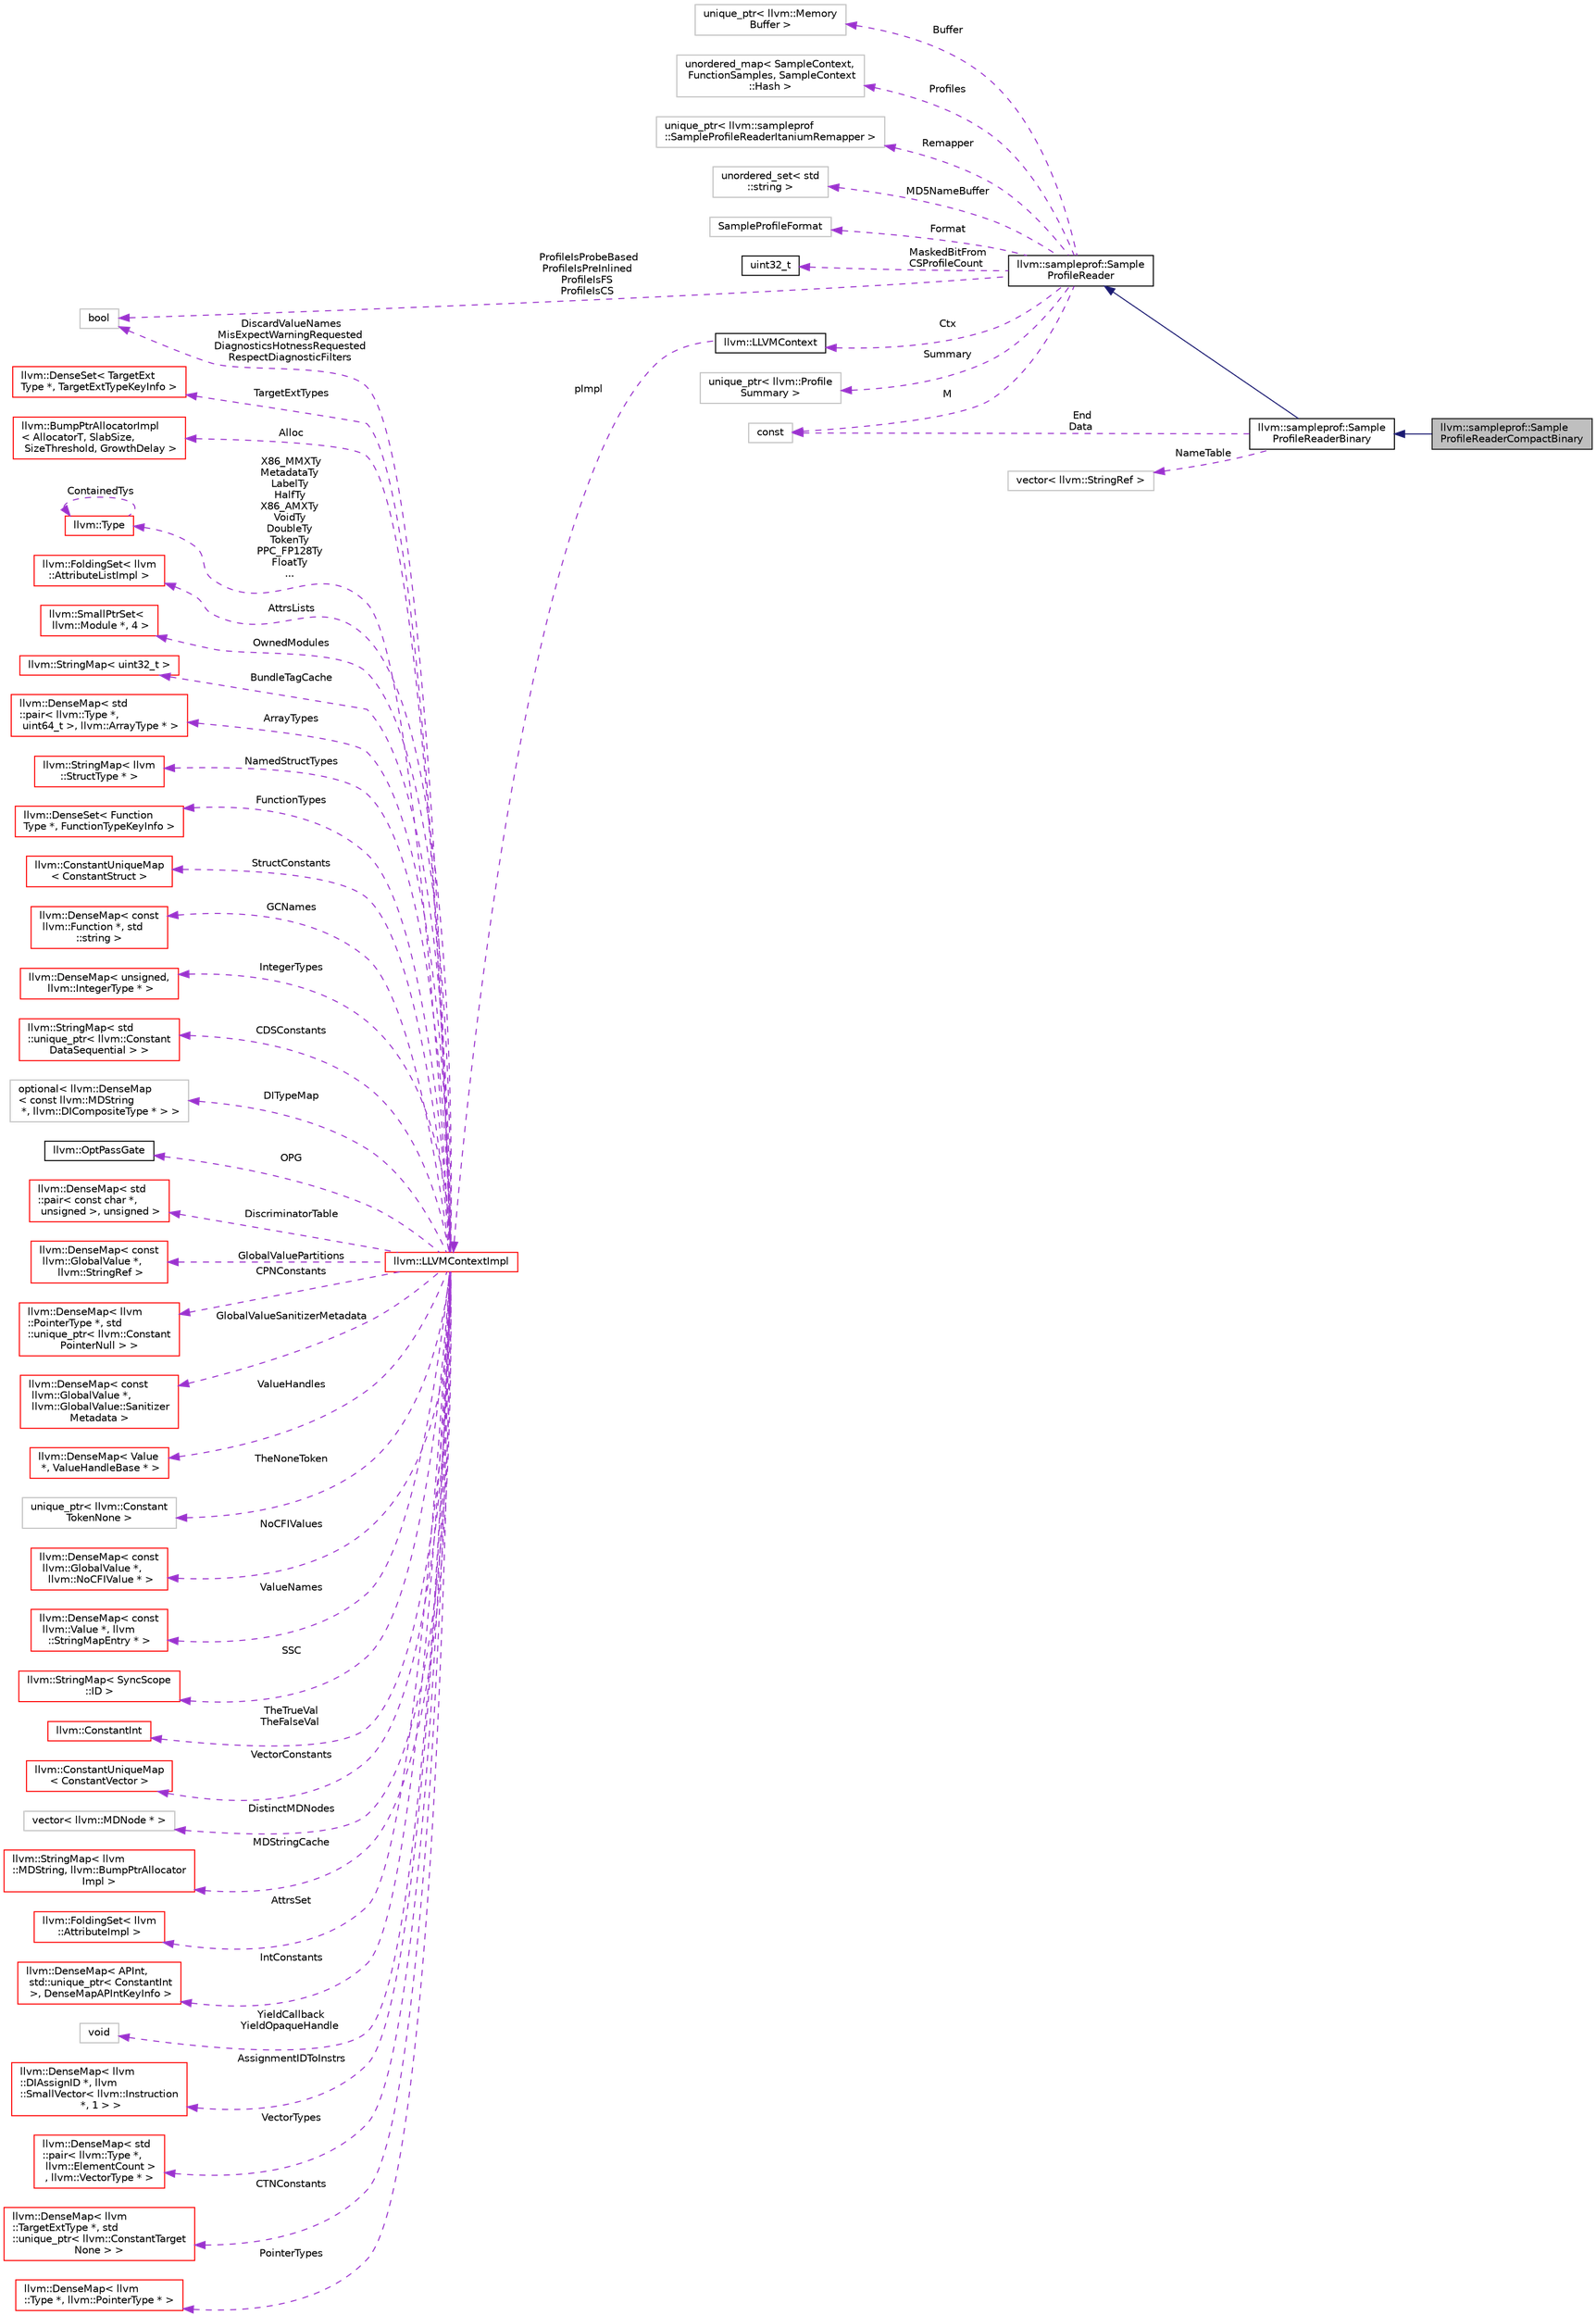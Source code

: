 digraph "llvm::sampleprof::SampleProfileReaderCompactBinary"
{
 // LATEX_PDF_SIZE
  bgcolor="transparent";
  edge [fontname="Helvetica",fontsize="10",labelfontname="Helvetica",labelfontsize="10"];
  node [fontname="Helvetica",fontsize="10",shape=record];
  rankdir="LR";
  Node1 [label="llvm::sampleprof::Sample\lProfileReaderCompactBinary",height=0.2,width=0.4,color="black", fillcolor="grey75", style="filled", fontcolor="black",tooltip=" "];
  Node2 -> Node1 [dir="back",color="midnightblue",fontsize="10",style="solid",fontname="Helvetica"];
  Node2 [label="llvm::sampleprof::Sample\lProfileReaderBinary",height=0.2,width=0.4,color="black",URL="$classllvm_1_1sampleprof_1_1SampleProfileReaderBinary.html",tooltip=" "];
  Node3 -> Node2 [dir="back",color="midnightblue",fontsize="10",style="solid",fontname="Helvetica"];
  Node3 [label="llvm::sampleprof::Sample\lProfileReader",height=0.2,width=0.4,color="black",URL="$classllvm_1_1sampleprof_1_1SampleProfileReader.html",tooltip="Sample-based profile reader."];
  Node4 -> Node3 [dir="back",color="darkorchid3",fontsize="10",style="dashed",label=" Profiles" ,fontname="Helvetica"];
  Node4 [label="unordered_map\< SampleContext,\l FunctionSamples, SampleContext\l::Hash \>",height=0.2,width=0.4,color="grey75",tooltip=" "];
  Node5 -> Node3 [dir="back",color="darkorchid3",fontsize="10",style="dashed",label=" Remapper" ,fontname="Helvetica"];
  Node5 [label="unique_ptr\< llvm::sampleprof\l::SampleProfileReaderItaniumRemapper \>",height=0.2,width=0.4,color="grey75",tooltip=" "];
  Node6 -> Node3 [dir="back",color="darkorchid3",fontsize="10",style="dashed",label=" MD5NameBuffer" ,fontname="Helvetica"];
  Node6 [label="unordered_set\< std\l::string \>",height=0.2,width=0.4,color="grey75",tooltip=" "];
  Node7 -> Node3 [dir="back",color="darkorchid3",fontsize="10",style="dashed",label=" Format" ,fontname="Helvetica"];
  Node7 [label="SampleProfileFormat",height=0.2,width=0.4,color="grey75",tooltip=" "];
  Node8 -> Node3 [dir="back",color="darkorchid3",fontsize="10",style="dashed",label=" MaskedBitFrom\nCSProfileCount" ,fontname="Helvetica"];
  Node8 [label="uint32_t",height=0.2,width=0.4,color="black",URL="$classuint32__t.html",tooltip=" "];
  Node9 -> Node3 [dir="back",color="darkorchid3",fontsize="10",style="dashed",label=" ProfileIsProbeBased\nProfileIsPreInlined\nProfileIsFS\nProfileIsCS" ,fontname="Helvetica"];
  Node9 [label="bool",height=0.2,width=0.4,color="grey75",tooltip=" "];
  Node10 -> Node3 [dir="back",color="darkorchid3",fontsize="10",style="dashed",label=" Ctx" ,fontname="Helvetica"];
  Node10 [label="llvm::LLVMContext",height=0.2,width=0.4,color="black",URL="$classllvm_1_1LLVMContext.html",tooltip="This is an important class for using LLVM in a threaded context."];
  Node11 -> Node10 [dir="back",color="darkorchid3",fontsize="10",style="dashed",label=" pImpl" ,fontname="Helvetica"];
  Node11 [label="llvm::LLVMContextImpl",height=0.2,width=0.4,color="red",URL="$classllvm_1_1LLVMContextImpl.html",tooltip=" "];
  Node12 -> Node11 [dir="back",color="darkorchid3",fontsize="10",style="dashed",label=" Alloc" ,fontname="Helvetica"];
  Node12 [label="llvm::BumpPtrAllocatorImpl\l\< AllocatorT, SlabSize,\l SizeThreshold, GrowthDelay \>",height=0.2,width=0.4,color="red",URL="$classllvm_1_1BumpPtrAllocatorImpl.html",tooltip="Allocate memory in an ever growing pool, as if by bump-pointer."];
  Node20 -> Node11 [dir="back",color="darkorchid3",fontsize="10",style="dashed",label=" X86_MMXTy\nMetadataTy\nLabelTy\nHalfTy\nX86_AMXTy\nVoidTy\nDoubleTy\nTokenTy\nPPC_FP128Ty\nFloatTy\n..." ,fontname="Helvetica"];
  Node20 [label="llvm::Type",height=0.2,width=0.4,color="red",URL="$classllvm_1_1Type.html",tooltip="The instances of the Type class are immutable: once they are created, they are never changed."];
  Node20 -> Node20 [dir="back",color="darkorchid3",fontsize="10",style="dashed",label=" ContainedTys" ,fontname="Helvetica"];
  Node22 -> Node11 [dir="back",color="darkorchid3",fontsize="10",style="dashed",label=" AttrsLists" ,fontname="Helvetica"];
  Node22 [label="llvm::FoldingSet\< llvm\l::AttributeListImpl \>",height=0.2,width=0.4,color="red",URL="$classllvm_1_1FoldingSet.html",tooltip=" "];
  Node29 -> Node11 [dir="back",color="darkorchid3",fontsize="10",style="dashed",label=" OwnedModules" ,fontname="Helvetica"];
  Node29 [label="llvm::SmallPtrSet\<\l llvm::Module *, 4 \>",height=0.2,width=0.4,color="red",URL="$classllvm_1_1SmallPtrSet.html",tooltip=" "];
  Node36 -> Node11 [dir="back",color="darkorchid3",fontsize="10",style="dashed",label=" BundleTagCache" ,fontname="Helvetica"];
  Node36 [label="llvm::StringMap\< uint32_t \>",height=0.2,width=0.4,color="red",URL="$classllvm_1_1StringMap.html",tooltip=" "];
  Node41 -> Node11 [dir="back",color="darkorchid3",fontsize="10",style="dashed",label=" ArrayTypes" ,fontname="Helvetica"];
  Node41 [label="llvm::DenseMap\< std\l::pair\< llvm::Type *,\l uint64_t \>, llvm::ArrayType * \>",height=0.2,width=0.4,color="red",URL="$classllvm_1_1DenseMap.html",tooltip=" "];
  Node46 -> Node11 [dir="back",color="darkorchid3",fontsize="10",style="dashed",label=" NamedStructTypes" ,fontname="Helvetica"];
  Node46 [label="llvm::StringMap\< llvm\l::StructType * \>",height=0.2,width=0.4,color="red",URL="$classllvm_1_1StringMap.html",tooltip=" "];
  Node47 -> Node11 [dir="back",color="darkorchid3",fontsize="10",style="dashed",label=" FunctionTypes" ,fontname="Helvetica"];
  Node47 [label="llvm::DenseSet\< Function\lType *, FunctionTypeKeyInfo \>",height=0.2,width=0.4,color="red",URL="$classllvm_1_1DenseSet.html",tooltip=" "];
  Node52 -> Node11 [dir="back",color="darkorchid3",fontsize="10",style="dashed",label=" StructConstants" ,fontname="Helvetica"];
  Node52 [label="llvm::ConstantUniqueMap\l\< ConstantStruct \>",height=0.2,width=0.4,color="red",URL="$classllvm_1_1ConstantUniqueMap.html",tooltip=" "];
  Node54 -> Node11 [dir="back",color="darkorchid3",fontsize="10",style="dashed",label=" GCNames" ,fontname="Helvetica"];
  Node54 [label="llvm::DenseMap\< const\l llvm::Function *, std\l::string \>",height=0.2,width=0.4,color="red",URL="$classllvm_1_1DenseMap.html",tooltip=" "];
  Node56 -> Node11 [dir="back",color="darkorchid3",fontsize="10",style="dashed",label=" IntegerTypes" ,fontname="Helvetica"];
  Node56 [label="llvm::DenseMap\< unsigned,\l llvm::IntegerType * \>",height=0.2,width=0.4,color="red",URL="$classllvm_1_1DenseMap.html",tooltip=" "];
  Node58 -> Node11 [dir="back",color="darkorchid3",fontsize="10",style="dashed",label=" CDSConstants" ,fontname="Helvetica"];
  Node58 [label="llvm::StringMap\< std\l::unique_ptr\< llvm::Constant\lDataSequential \> \>",height=0.2,width=0.4,color="red",URL="$classllvm_1_1StringMap.html",tooltip=" "];
  Node59 -> Node11 [dir="back",color="darkorchid3",fontsize="10",style="dashed",label=" DITypeMap" ,fontname="Helvetica"];
  Node59 [label="optional\< llvm::DenseMap\l\< const llvm::MDString\l *, llvm::DICompositeType * \> \>",height=0.2,width=0.4,color="grey75",tooltip=" "];
  Node60 -> Node11 [dir="back",color="darkorchid3",fontsize="10",style="dashed",label=" OPG" ,fontname="Helvetica"];
  Node60 [label="llvm::OptPassGate",height=0.2,width=0.4,color="black",URL="$classllvm_1_1OptPassGate.html",tooltip="Extensions to this class implement mechanisms to disable passes and individual optimizations at compi..."];
  Node61 -> Node11 [dir="back",color="darkorchid3",fontsize="10",style="dashed",label=" DiscriminatorTable" ,fontname="Helvetica"];
  Node61 [label="llvm::DenseMap\< std\l::pair\< const char *,\l unsigned \>, unsigned \>",height=0.2,width=0.4,color="red",URL="$classllvm_1_1DenseMap.html",tooltip=" "];
  Node63 -> Node11 [dir="back",color="darkorchid3",fontsize="10",style="dashed",label=" GlobalValuePartitions" ,fontname="Helvetica"];
  Node63 [label="llvm::DenseMap\< const\l llvm::GlobalValue *,\l llvm::StringRef \>",height=0.2,width=0.4,color="red",URL="$classllvm_1_1DenseMap.html",tooltip=" "];
  Node65 -> Node11 [dir="back",color="darkorchid3",fontsize="10",style="dashed",label=" CPNConstants" ,fontname="Helvetica"];
  Node65 [label="llvm::DenseMap\< llvm\l::PointerType *, std\l::unique_ptr\< llvm::Constant\lPointerNull \> \>",height=0.2,width=0.4,color="red",URL="$classllvm_1_1DenseMap.html",tooltip=" "];
  Node67 -> Node11 [dir="back",color="darkorchid3",fontsize="10",style="dashed",label=" GlobalValueSanitizerMetadata" ,fontname="Helvetica"];
  Node67 [label="llvm::DenseMap\< const\l llvm::GlobalValue *,\l llvm::GlobalValue::Sanitizer\lMetadata \>",height=0.2,width=0.4,color="red",URL="$classllvm_1_1DenseMap.html",tooltip=" "];
  Node69 -> Node11 [dir="back",color="darkorchid3",fontsize="10",style="dashed",label=" ValueHandles" ,fontname="Helvetica"];
  Node69 [label="llvm::DenseMap\< Value\l *, ValueHandleBase * \>",height=0.2,width=0.4,color="red",URL="$classllvm_1_1DenseMap.html",tooltip=" "];
  Node71 -> Node11 [dir="back",color="darkorchid3",fontsize="10",style="dashed",label=" TheNoneToken" ,fontname="Helvetica"];
  Node71 [label="unique_ptr\< llvm::Constant\lTokenNone \>",height=0.2,width=0.4,color="grey75",tooltip=" "];
  Node72 -> Node11 [dir="back",color="darkorchid3",fontsize="10",style="dashed",label=" NoCFIValues" ,fontname="Helvetica"];
  Node72 [label="llvm::DenseMap\< const\l llvm::GlobalValue *,\l llvm::NoCFIValue * \>",height=0.2,width=0.4,color="red",URL="$classllvm_1_1DenseMap.html",tooltip=" "];
  Node74 -> Node11 [dir="back",color="darkorchid3",fontsize="10",style="dashed",label=" ValueNames" ,fontname="Helvetica"];
  Node74 [label="llvm::DenseMap\< const\l llvm::Value *, llvm\l::StringMapEntry * \>",height=0.2,width=0.4,color="red",URL="$classllvm_1_1DenseMap.html",tooltip=" "];
  Node76 -> Node11 [dir="back",color="darkorchid3",fontsize="10",style="dashed",label=" SSC" ,fontname="Helvetica"];
  Node76 [label="llvm::StringMap\< SyncScope\l::ID \>",height=0.2,width=0.4,color="red",URL="$classllvm_1_1StringMap.html",tooltip=" "];
  Node77 -> Node11 [dir="back",color="darkorchid3",fontsize="10",style="dashed",label=" TheTrueVal\nTheFalseVal" ,fontname="Helvetica"];
  Node77 [label="llvm::ConstantInt",height=0.2,width=0.4,color="red",URL="$classllvm_1_1ConstantInt.html",tooltip="This is the shared class of boolean and integer constants."];
  Node83 -> Node11 [dir="back",color="darkorchid3",fontsize="10",style="dashed",label=" VectorConstants" ,fontname="Helvetica"];
  Node83 [label="llvm::ConstantUniqueMap\l\< ConstantVector \>",height=0.2,width=0.4,color="red",URL="$classllvm_1_1ConstantUniqueMap.html",tooltip=" "];
  Node84 -> Node11 [dir="back",color="darkorchid3",fontsize="10",style="dashed",label=" DistinctMDNodes" ,fontname="Helvetica"];
  Node84 [label="vector\< llvm::MDNode * \>",height=0.2,width=0.4,color="grey75",tooltip=" "];
  Node85 -> Node11 [dir="back",color="darkorchid3",fontsize="10",style="dashed",label=" MDStringCache" ,fontname="Helvetica"];
  Node85 [label="llvm::StringMap\< llvm\l::MDString, llvm::BumpPtrAllocator\lImpl \>",height=0.2,width=0.4,color="red",URL="$classllvm_1_1StringMap.html",tooltip=" "];
  Node87 -> Node11 [dir="back",color="darkorchid3",fontsize="10",style="dashed",label=" AttrsSet" ,fontname="Helvetica"];
  Node87 [label="llvm::FoldingSet\< llvm\l::AttributeImpl \>",height=0.2,width=0.4,color="red",URL="$classllvm_1_1FoldingSet.html",tooltip=" "];
  Node89 -> Node11 [dir="back",color="darkorchid3",fontsize="10",style="dashed",label=" IntConstants" ,fontname="Helvetica"];
  Node89 [label="llvm::DenseMap\< APInt,\l std::unique_ptr\< ConstantInt\l \>, DenseMapAPIntKeyInfo \>",height=0.2,width=0.4,color="red",URL="$classllvm_1_1DenseMap.html",tooltip=" "];
  Node25 -> Node11 [dir="back",color="darkorchid3",fontsize="10",style="dashed",label=" YieldCallback\nYieldOpaqueHandle" ,fontname="Helvetica"];
  Node25 [label="void",height=0.2,width=0.4,color="grey75",tooltip=" "];
  Node91 -> Node11 [dir="back",color="darkorchid3",fontsize="10",style="dashed",label=" AssignmentIDToInstrs" ,fontname="Helvetica"];
  Node91 [label="llvm::DenseMap\< llvm\l::DIAssignID *, llvm\l::SmallVector\< llvm::Instruction\l *, 1 \> \>",height=0.2,width=0.4,color="red",URL="$classllvm_1_1DenseMap.html",tooltip=" "];
  Node93 -> Node11 [dir="back",color="darkorchid3",fontsize="10",style="dashed",label=" VectorTypes" ,fontname="Helvetica"];
  Node93 [label="llvm::DenseMap\< std\l::pair\< llvm::Type *,\l llvm::ElementCount \>\l, llvm::VectorType * \>",height=0.2,width=0.4,color="red",URL="$classllvm_1_1DenseMap.html",tooltip=" "];
  Node95 -> Node11 [dir="back",color="darkorchid3",fontsize="10",style="dashed",label=" CTNConstants" ,fontname="Helvetica"];
  Node95 [label="llvm::DenseMap\< llvm\l::TargetExtType *, std\l::unique_ptr\< llvm::ConstantTarget\lNone \> \>",height=0.2,width=0.4,color="red",URL="$classllvm_1_1DenseMap.html",tooltip=" "];
  Node97 -> Node11 [dir="back",color="darkorchid3",fontsize="10",style="dashed",label=" PointerTypes" ,fontname="Helvetica"];
  Node97 [label="llvm::DenseMap\< llvm\l::Type *, llvm::PointerType * \>",height=0.2,width=0.4,color="red",URL="$classllvm_1_1DenseMap.html",tooltip=" "];
  Node99 -> Node11 [dir="back",color="darkorchid3",fontsize="10",style="dashed",label=" TargetExtTypes" ,fontname="Helvetica"];
  Node99 [label="llvm::DenseSet\< TargetExt\lType *, TargetExtTypeKeyInfo \>",height=0.2,width=0.4,color="red",URL="$classllvm_1_1DenseSet.html",tooltip=" "];
  Node9 -> Node11 [dir="back",color="darkorchid3",fontsize="10",style="dashed",label=" DiscardValueNames\nMisExpectWarningRequested\nDiagnosticsHotnessRequested\nRespectDiagnosticFilters" ,fontname="Helvetica"];
  Node33 -> Node3 [dir="back",color="darkorchid3",fontsize="10",style="dashed",label=" M" ,fontname="Helvetica"];
  Node33 [label="const",height=0.2,width=0.4,color="grey75",tooltip=" "];
  Node140 -> Node3 [dir="back",color="darkorchid3",fontsize="10",style="dashed",label=" Summary" ,fontname="Helvetica"];
  Node140 [label="unique_ptr\< llvm::Profile\lSummary \>",height=0.2,width=0.4,color="grey75",tooltip=" "];
  Node141 -> Node3 [dir="back",color="darkorchid3",fontsize="10",style="dashed",label=" Buffer" ,fontname="Helvetica"];
  Node141 [label="unique_ptr\< llvm::Memory\lBuffer \>",height=0.2,width=0.4,color="grey75",tooltip=" "];
  Node142 -> Node2 [dir="back",color="darkorchid3",fontsize="10",style="dashed",label=" NameTable" ,fontname="Helvetica"];
  Node142 [label="vector\< llvm::StringRef \>",height=0.2,width=0.4,color="grey75",tooltip=" "];
  Node33 -> Node2 [dir="back",color="darkorchid3",fontsize="10",style="dashed",label=" End\nData" ,fontname="Helvetica"];
}
